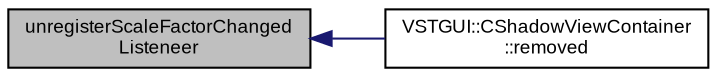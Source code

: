 digraph "unregisterScaleFactorChangedListeneer"
{
  bgcolor="transparent";
  edge [fontname="Arial",fontsize="9",labelfontname="Arial",labelfontsize="9"];
  node [fontname="Arial",fontsize="9",shape=record];
  rankdir="LR";
  Node1 [label="unregisterScaleFactorChanged\lListeneer",height=0.2,width=0.4,color="black", fillcolor="grey75", style="filled" fontcolor="black"];
  Node1 -> Node2 [dir="back",color="midnightblue",fontsize="9",style="solid",fontname="Arial"];
  Node2 [label="VSTGUI::CShadowViewContainer\l::removed",height=0.2,width=0.4,color="black",URL="$class_v_s_t_g_u_i_1_1_c_shadow_view_container.html#a49265b3f3a104df683a4fb5867d09555",tooltip="view is removed from parent view "];
}
